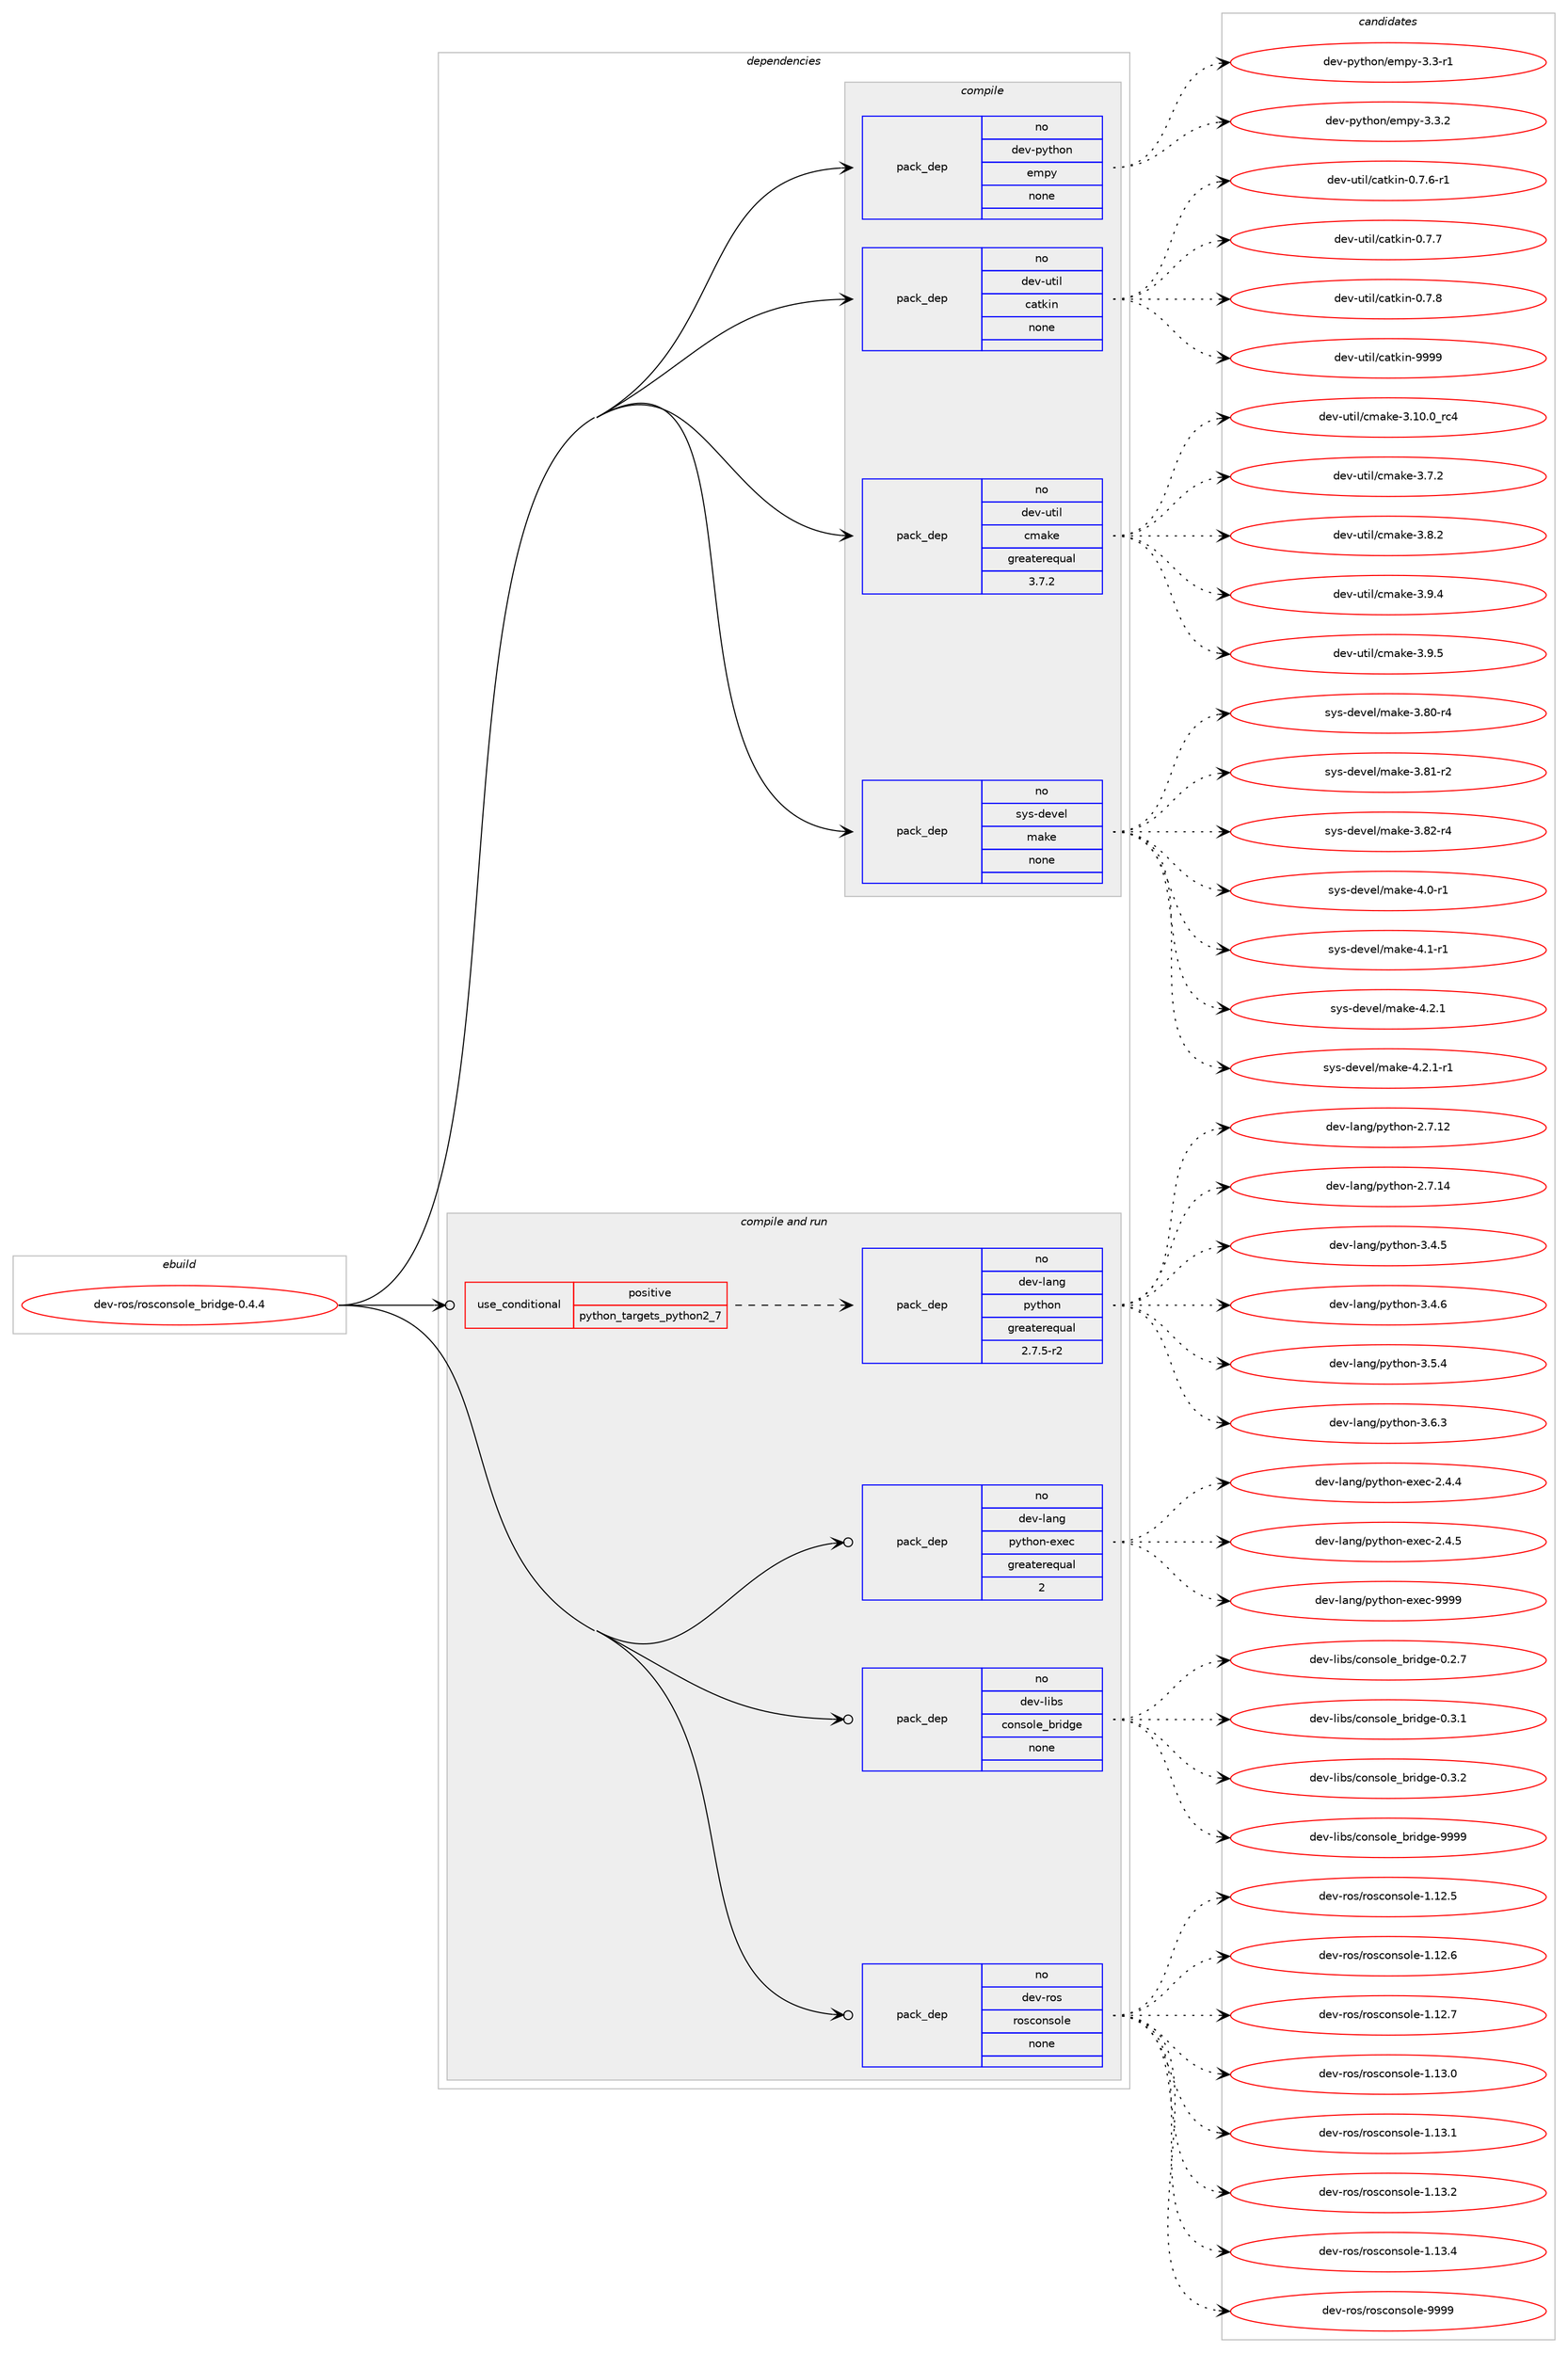 digraph prolog {

# *************
# Graph options
# *************

newrank=true;
concentrate=true;
compound=true;
graph [rankdir=LR,fontname=Helvetica,fontsize=10,ranksep=1.5];#, ranksep=2.5, nodesep=0.2];
edge  [arrowhead=vee];
node  [fontname=Helvetica,fontsize=10];

# **********
# The ebuild
# **********

subgraph cluster_leftcol {
color=gray;
rank=same;
label=<<i>ebuild</i>>;
id [label="dev-ros/rosconsole_bridge-0.4.4", color=red, width=4, href="../dev-ros/rosconsole_bridge-0.4.4.svg"];
}

# ****************
# The dependencies
# ****************

subgraph cluster_midcol {
color=gray;
label=<<i>dependencies</i>>;
subgraph cluster_compile {
fillcolor="#eeeeee";
style=filled;
label=<<i>compile</i>>;
subgraph pack158604 {
dependency209110 [label=<<TABLE BORDER="0" CELLBORDER="1" CELLSPACING="0" CELLPADDING="4" WIDTH="220"><TR><TD ROWSPAN="6" CELLPADDING="30">pack_dep</TD></TR><TR><TD WIDTH="110">no</TD></TR><TR><TD>dev-python</TD></TR><TR><TD>empy</TD></TR><TR><TD>none</TD></TR><TR><TD></TD></TR></TABLE>>, shape=none, color=blue];
}
id:e -> dependency209110:w [weight=20,style="solid",arrowhead="vee"];
subgraph pack158605 {
dependency209111 [label=<<TABLE BORDER="0" CELLBORDER="1" CELLSPACING="0" CELLPADDING="4" WIDTH="220"><TR><TD ROWSPAN="6" CELLPADDING="30">pack_dep</TD></TR><TR><TD WIDTH="110">no</TD></TR><TR><TD>dev-util</TD></TR><TR><TD>catkin</TD></TR><TR><TD>none</TD></TR><TR><TD></TD></TR></TABLE>>, shape=none, color=blue];
}
id:e -> dependency209111:w [weight=20,style="solid",arrowhead="vee"];
subgraph pack158606 {
dependency209112 [label=<<TABLE BORDER="0" CELLBORDER="1" CELLSPACING="0" CELLPADDING="4" WIDTH="220"><TR><TD ROWSPAN="6" CELLPADDING="30">pack_dep</TD></TR><TR><TD WIDTH="110">no</TD></TR><TR><TD>dev-util</TD></TR><TR><TD>cmake</TD></TR><TR><TD>greaterequal</TD></TR><TR><TD>3.7.2</TD></TR></TABLE>>, shape=none, color=blue];
}
id:e -> dependency209112:w [weight=20,style="solid",arrowhead="vee"];
subgraph pack158607 {
dependency209113 [label=<<TABLE BORDER="0" CELLBORDER="1" CELLSPACING="0" CELLPADDING="4" WIDTH="220"><TR><TD ROWSPAN="6" CELLPADDING="30">pack_dep</TD></TR><TR><TD WIDTH="110">no</TD></TR><TR><TD>sys-devel</TD></TR><TR><TD>make</TD></TR><TR><TD>none</TD></TR><TR><TD></TD></TR></TABLE>>, shape=none, color=blue];
}
id:e -> dependency209113:w [weight=20,style="solid",arrowhead="vee"];
}
subgraph cluster_compileandrun {
fillcolor="#eeeeee";
style=filled;
label=<<i>compile and run</i>>;
subgraph cond46519 {
dependency209114 [label=<<TABLE BORDER="0" CELLBORDER="1" CELLSPACING="0" CELLPADDING="4"><TR><TD ROWSPAN="3" CELLPADDING="10">use_conditional</TD></TR><TR><TD>positive</TD></TR><TR><TD>python_targets_python2_7</TD></TR></TABLE>>, shape=none, color=red];
subgraph pack158608 {
dependency209115 [label=<<TABLE BORDER="0" CELLBORDER="1" CELLSPACING="0" CELLPADDING="4" WIDTH="220"><TR><TD ROWSPAN="6" CELLPADDING="30">pack_dep</TD></TR><TR><TD WIDTH="110">no</TD></TR><TR><TD>dev-lang</TD></TR><TR><TD>python</TD></TR><TR><TD>greaterequal</TD></TR><TR><TD>2.7.5-r2</TD></TR></TABLE>>, shape=none, color=blue];
}
dependency209114:e -> dependency209115:w [weight=20,style="dashed",arrowhead="vee"];
}
id:e -> dependency209114:w [weight=20,style="solid",arrowhead="odotvee"];
subgraph pack158609 {
dependency209116 [label=<<TABLE BORDER="0" CELLBORDER="1" CELLSPACING="0" CELLPADDING="4" WIDTH="220"><TR><TD ROWSPAN="6" CELLPADDING="30">pack_dep</TD></TR><TR><TD WIDTH="110">no</TD></TR><TR><TD>dev-lang</TD></TR><TR><TD>python-exec</TD></TR><TR><TD>greaterequal</TD></TR><TR><TD>2</TD></TR></TABLE>>, shape=none, color=blue];
}
id:e -> dependency209116:w [weight=20,style="solid",arrowhead="odotvee"];
subgraph pack158610 {
dependency209117 [label=<<TABLE BORDER="0" CELLBORDER="1" CELLSPACING="0" CELLPADDING="4" WIDTH="220"><TR><TD ROWSPAN="6" CELLPADDING="30">pack_dep</TD></TR><TR><TD WIDTH="110">no</TD></TR><TR><TD>dev-libs</TD></TR><TR><TD>console_bridge</TD></TR><TR><TD>none</TD></TR><TR><TD></TD></TR></TABLE>>, shape=none, color=blue];
}
id:e -> dependency209117:w [weight=20,style="solid",arrowhead="odotvee"];
subgraph pack158611 {
dependency209118 [label=<<TABLE BORDER="0" CELLBORDER="1" CELLSPACING="0" CELLPADDING="4" WIDTH="220"><TR><TD ROWSPAN="6" CELLPADDING="30">pack_dep</TD></TR><TR><TD WIDTH="110">no</TD></TR><TR><TD>dev-ros</TD></TR><TR><TD>rosconsole</TD></TR><TR><TD>none</TD></TR><TR><TD></TD></TR></TABLE>>, shape=none, color=blue];
}
id:e -> dependency209118:w [weight=20,style="solid",arrowhead="odotvee"];
}
subgraph cluster_run {
fillcolor="#eeeeee";
style=filled;
label=<<i>run</i>>;
}
}

# **************
# The candidates
# **************

subgraph cluster_choices {
rank=same;
color=gray;
label=<<i>candidates</i>>;

subgraph choice158604 {
color=black;
nodesep=1;
choice1001011184511212111610411111047101109112121455146514511449 [label="dev-python/empy-3.3-r1", color=red, width=4,href="../dev-python/empy-3.3-r1.svg"];
choice1001011184511212111610411111047101109112121455146514650 [label="dev-python/empy-3.3.2", color=red, width=4,href="../dev-python/empy-3.3.2.svg"];
dependency209110:e -> choice1001011184511212111610411111047101109112121455146514511449:w [style=dotted,weight="100"];
dependency209110:e -> choice1001011184511212111610411111047101109112121455146514650:w [style=dotted,weight="100"];
}
subgraph choice158605 {
color=black;
nodesep=1;
choice100101118451171161051084799971161071051104548465546544511449 [label="dev-util/catkin-0.7.6-r1", color=red, width=4,href="../dev-util/catkin-0.7.6-r1.svg"];
choice10010111845117116105108479997116107105110454846554655 [label="dev-util/catkin-0.7.7", color=red, width=4,href="../dev-util/catkin-0.7.7.svg"];
choice10010111845117116105108479997116107105110454846554656 [label="dev-util/catkin-0.7.8", color=red, width=4,href="../dev-util/catkin-0.7.8.svg"];
choice100101118451171161051084799971161071051104557575757 [label="dev-util/catkin-9999", color=red, width=4,href="../dev-util/catkin-9999.svg"];
dependency209111:e -> choice100101118451171161051084799971161071051104548465546544511449:w [style=dotted,weight="100"];
dependency209111:e -> choice10010111845117116105108479997116107105110454846554655:w [style=dotted,weight="100"];
dependency209111:e -> choice10010111845117116105108479997116107105110454846554656:w [style=dotted,weight="100"];
dependency209111:e -> choice100101118451171161051084799971161071051104557575757:w [style=dotted,weight="100"];
}
subgraph choice158606 {
color=black;
nodesep=1;
choice1001011184511711610510847991099710710145514649484648951149952 [label="dev-util/cmake-3.10.0_rc4", color=red, width=4,href="../dev-util/cmake-3.10.0_rc4.svg"];
choice10010111845117116105108479910997107101455146554650 [label="dev-util/cmake-3.7.2", color=red, width=4,href="../dev-util/cmake-3.7.2.svg"];
choice10010111845117116105108479910997107101455146564650 [label="dev-util/cmake-3.8.2", color=red, width=4,href="../dev-util/cmake-3.8.2.svg"];
choice10010111845117116105108479910997107101455146574652 [label="dev-util/cmake-3.9.4", color=red, width=4,href="../dev-util/cmake-3.9.4.svg"];
choice10010111845117116105108479910997107101455146574653 [label="dev-util/cmake-3.9.5", color=red, width=4,href="../dev-util/cmake-3.9.5.svg"];
dependency209112:e -> choice1001011184511711610510847991099710710145514649484648951149952:w [style=dotted,weight="100"];
dependency209112:e -> choice10010111845117116105108479910997107101455146554650:w [style=dotted,weight="100"];
dependency209112:e -> choice10010111845117116105108479910997107101455146564650:w [style=dotted,weight="100"];
dependency209112:e -> choice10010111845117116105108479910997107101455146574652:w [style=dotted,weight="100"];
dependency209112:e -> choice10010111845117116105108479910997107101455146574653:w [style=dotted,weight="100"];
}
subgraph choice158607 {
color=black;
nodesep=1;
choice11512111545100101118101108471099710710145514656484511452 [label="sys-devel/make-3.80-r4", color=red, width=4,href="../sys-devel/make-3.80-r4.svg"];
choice11512111545100101118101108471099710710145514656494511450 [label="sys-devel/make-3.81-r2", color=red, width=4,href="../sys-devel/make-3.81-r2.svg"];
choice11512111545100101118101108471099710710145514656504511452 [label="sys-devel/make-3.82-r4", color=red, width=4,href="../sys-devel/make-3.82-r4.svg"];
choice115121115451001011181011084710997107101455246484511449 [label="sys-devel/make-4.0-r1", color=red, width=4,href="../sys-devel/make-4.0-r1.svg"];
choice115121115451001011181011084710997107101455246494511449 [label="sys-devel/make-4.1-r1", color=red, width=4,href="../sys-devel/make-4.1-r1.svg"];
choice115121115451001011181011084710997107101455246504649 [label="sys-devel/make-4.2.1", color=red, width=4,href="../sys-devel/make-4.2.1.svg"];
choice1151211154510010111810110847109971071014552465046494511449 [label="sys-devel/make-4.2.1-r1", color=red, width=4,href="../sys-devel/make-4.2.1-r1.svg"];
dependency209113:e -> choice11512111545100101118101108471099710710145514656484511452:w [style=dotted,weight="100"];
dependency209113:e -> choice11512111545100101118101108471099710710145514656494511450:w [style=dotted,weight="100"];
dependency209113:e -> choice11512111545100101118101108471099710710145514656504511452:w [style=dotted,weight="100"];
dependency209113:e -> choice115121115451001011181011084710997107101455246484511449:w [style=dotted,weight="100"];
dependency209113:e -> choice115121115451001011181011084710997107101455246494511449:w [style=dotted,weight="100"];
dependency209113:e -> choice115121115451001011181011084710997107101455246504649:w [style=dotted,weight="100"];
dependency209113:e -> choice1151211154510010111810110847109971071014552465046494511449:w [style=dotted,weight="100"];
}
subgraph choice158608 {
color=black;
nodesep=1;
choice10010111845108971101034711212111610411111045504655464950 [label="dev-lang/python-2.7.12", color=red, width=4,href="../dev-lang/python-2.7.12.svg"];
choice10010111845108971101034711212111610411111045504655464952 [label="dev-lang/python-2.7.14", color=red, width=4,href="../dev-lang/python-2.7.14.svg"];
choice100101118451089711010347112121116104111110455146524653 [label="dev-lang/python-3.4.5", color=red, width=4,href="../dev-lang/python-3.4.5.svg"];
choice100101118451089711010347112121116104111110455146524654 [label="dev-lang/python-3.4.6", color=red, width=4,href="../dev-lang/python-3.4.6.svg"];
choice100101118451089711010347112121116104111110455146534652 [label="dev-lang/python-3.5.4", color=red, width=4,href="../dev-lang/python-3.5.4.svg"];
choice100101118451089711010347112121116104111110455146544651 [label="dev-lang/python-3.6.3", color=red, width=4,href="../dev-lang/python-3.6.3.svg"];
dependency209115:e -> choice10010111845108971101034711212111610411111045504655464950:w [style=dotted,weight="100"];
dependency209115:e -> choice10010111845108971101034711212111610411111045504655464952:w [style=dotted,weight="100"];
dependency209115:e -> choice100101118451089711010347112121116104111110455146524653:w [style=dotted,weight="100"];
dependency209115:e -> choice100101118451089711010347112121116104111110455146524654:w [style=dotted,weight="100"];
dependency209115:e -> choice100101118451089711010347112121116104111110455146534652:w [style=dotted,weight="100"];
dependency209115:e -> choice100101118451089711010347112121116104111110455146544651:w [style=dotted,weight="100"];
}
subgraph choice158609 {
color=black;
nodesep=1;
choice1001011184510897110103471121211161041111104510112010199455046524652 [label="dev-lang/python-exec-2.4.4", color=red, width=4,href="../dev-lang/python-exec-2.4.4.svg"];
choice1001011184510897110103471121211161041111104510112010199455046524653 [label="dev-lang/python-exec-2.4.5", color=red, width=4,href="../dev-lang/python-exec-2.4.5.svg"];
choice10010111845108971101034711212111610411111045101120101994557575757 [label="dev-lang/python-exec-9999", color=red, width=4,href="../dev-lang/python-exec-9999.svg"];
dependency209116:e -> choice1001011184510897110103471121211161041111104510112010199455046524652:w [style=dotted,weight="100"];
dependency209116:e -> choice1001011184510897110103471121211161041111104510112010199455046524653:w [style=dotted,weight="100"];
dependency209116:e -> choice10010111845108971101034711212111610411111045101120101994557575757:w [style=dotted,weight="100"];
}
subgraph choice158610 {
color=black;
nodesep=1;
choice100101118451081059811547991111101151111081019598114105100103101454846504655 [label="dev-libs/console_bridge-0.2.7", color=red, width=4,href="../dev-libs/console_bridge-0.2.7.svg"];
choice100101118451081059811547991111101151111081019598114105100103101454846514649 [label="dev-libs/console_bridge-0.3.1", color=red, width=4,href="../dev-libs/console_bridge-0.3.1.svg"];
choice100101118451081059811547991111101151111081019598114105100103101454846514650 [label="dev-libs/console_bridge-0.3.2", color=red, width=4,href="../dev-libs/console_bridge-0.3.2.svg"];
choice1001011184510810598115479911111011511110810195981141051001031014557575757 [label="dev-libs/console_bridge-9999", color=red, width=4,href="../dev-libs/console_bridge-9999.svg"];
dependency209117:e -> choice100101118451081059811547991111101151111081019598114105100103101454846504655:w [style=dotted,weight="100"];
dependency209117:e -> choice100101118451081059811547991111101151111081019598114105100103101454846514649:w [style=dotted,weight="100"];
dependency209117:e -> choice100101118451081059811547991111101151111081019598114105100103101454846514650:w [style=dotted,weight="100"];
dependency209117:e -> choice1001011184510810598115479911111011511110810195981141051001031014557575757:w [style=dotted,weight="100"];
}
subgraph choice158611 {
color=black;
nodesep=1;
choice10010111845114111115471141111159911111011511110810145494649504653 [label="dev-ros/rosconsole-1.12.5", color=red, width=4,href="../dev-ros/rosconsole-1.12.5.svg"];
choice10010111845114111115471141111159911111011511110810145494649504654 [label="dev-ros/rosconsole-1.12.6", color=red, width=4,href="../dev-ros/rosconsole-1.12.6.svg"];
choice10010111845114111115471141111159911111011511110810145494649504655 [label="dev-ros/rosconsole-1.12.7", color=red, width=4,href="../dev-ros/rosconsole-1.12.7.svg"];
choice10010111845114111115471141111159911111011511110810145494649514648 [label="dev-ros/rosconsole-1.13.0", color=red, width=4,href="../dev-ros/rosconsole-1.13.0.svg"];
choice10010111845114111115471141111159911111011511110810145494649514649 [label="dev-ros/rosconsole-1.13.1", color=red, width=4,href="../dev-ros/rosconsole-1.13.1.svg"];
choice10010111845114111115471141111159911111011511110810145494649514650 [label="dev-ros/rosconsole-1.13.2", color=red, width=4,href="../dev-ros/rosconsole-1.13.2.svg"];
choice10010111845114111115471141111159911111011511110810145494649514652 [label="dev-ros/rosconsole-1.13.4", color=red, width=4,href="../dev-ros/rosconsole-1.13.4.svg"];
choice1001011184511411111547114111115991111101151111081014557575757 [label="dev-ros/rosconsole-9999", color=red, width=4,href="../dev-ros/rosconsole-9999.svg"];
dependency209118:e -> choice10010111845114111115471141111159911111011511110810145494649504653:w [style=dotted,weight="100"];
dependency209118:e -> choice10010111845114111115471141111159911111011511110810145494649504654:w [style=dotted,weight="100"];
dependency209118:e -> choice10010111845114111115471141111159911111011511110810145494649504655:w [style=dotted,weight="100"];
dependency209118:e -> choice10010111845114111115471141111159911111011511110810145494649514648:w [style=dotted,weight="100"];
dependency209118:e -> choice10010111845114111115471141111159911111011511110810145494649514649:w [style=dotted,weight="100"];
dependency209118:e -> choice10010111845114111115471141111159911111011511110810145494649514650:w [style=dotted,weight="100"];
dependency209118:e -> choice10010111845114111115471141111159911111011511110810145494649514652:w [style=dotted,weight="100"];
dependency209118:e -> choice1001011184511411111547114111115991111101151111081014557575757:w [style=dotted,weight="100"];
}
}

}
